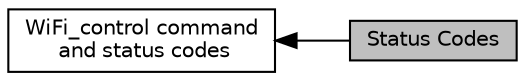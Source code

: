 digraph "Status Codes"
{
  edge [fontname="Helvetica",fontsize="10",labelfontname="Helvetica",labelfontsize="10"];
  node [fontname="Helvetica",fontsize="10",shape=record];
  rankdir=LR;
  Node1 [label="WiFi_control command\l and status codes",height=0.2,width=0.4,color="black", fillcolor="white", style="filled",URL="$group___wi_fi___c_o_n_t_r_o_l.html"];
  Node0 [label="Status Codes",height=0.2,width=0.4,color="black", fillcolor="grey75", style="filled", fontcolor="black"];
  Node1->Node0 [shape=plaintext, dir="back", style="solid"];
}
